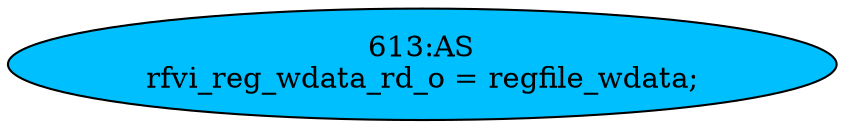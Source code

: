 strict digraph "" {
	node [label="\N"];
	"613:AS"	 [ast="<pyverilog.vparser.ast.Assign object at 0x7f2237101c10>",
		def_var="['rfvi_reg_wdata_rd_o']",
		fillcolor=deepskyblue,
		label="613:AS
rfvi_reg_wdata_rd_o = regfile_wdata;",
		statements="[]",
		style=filled,
		typ=Assign,
		use_var="['regfile_wdata']"];
}
